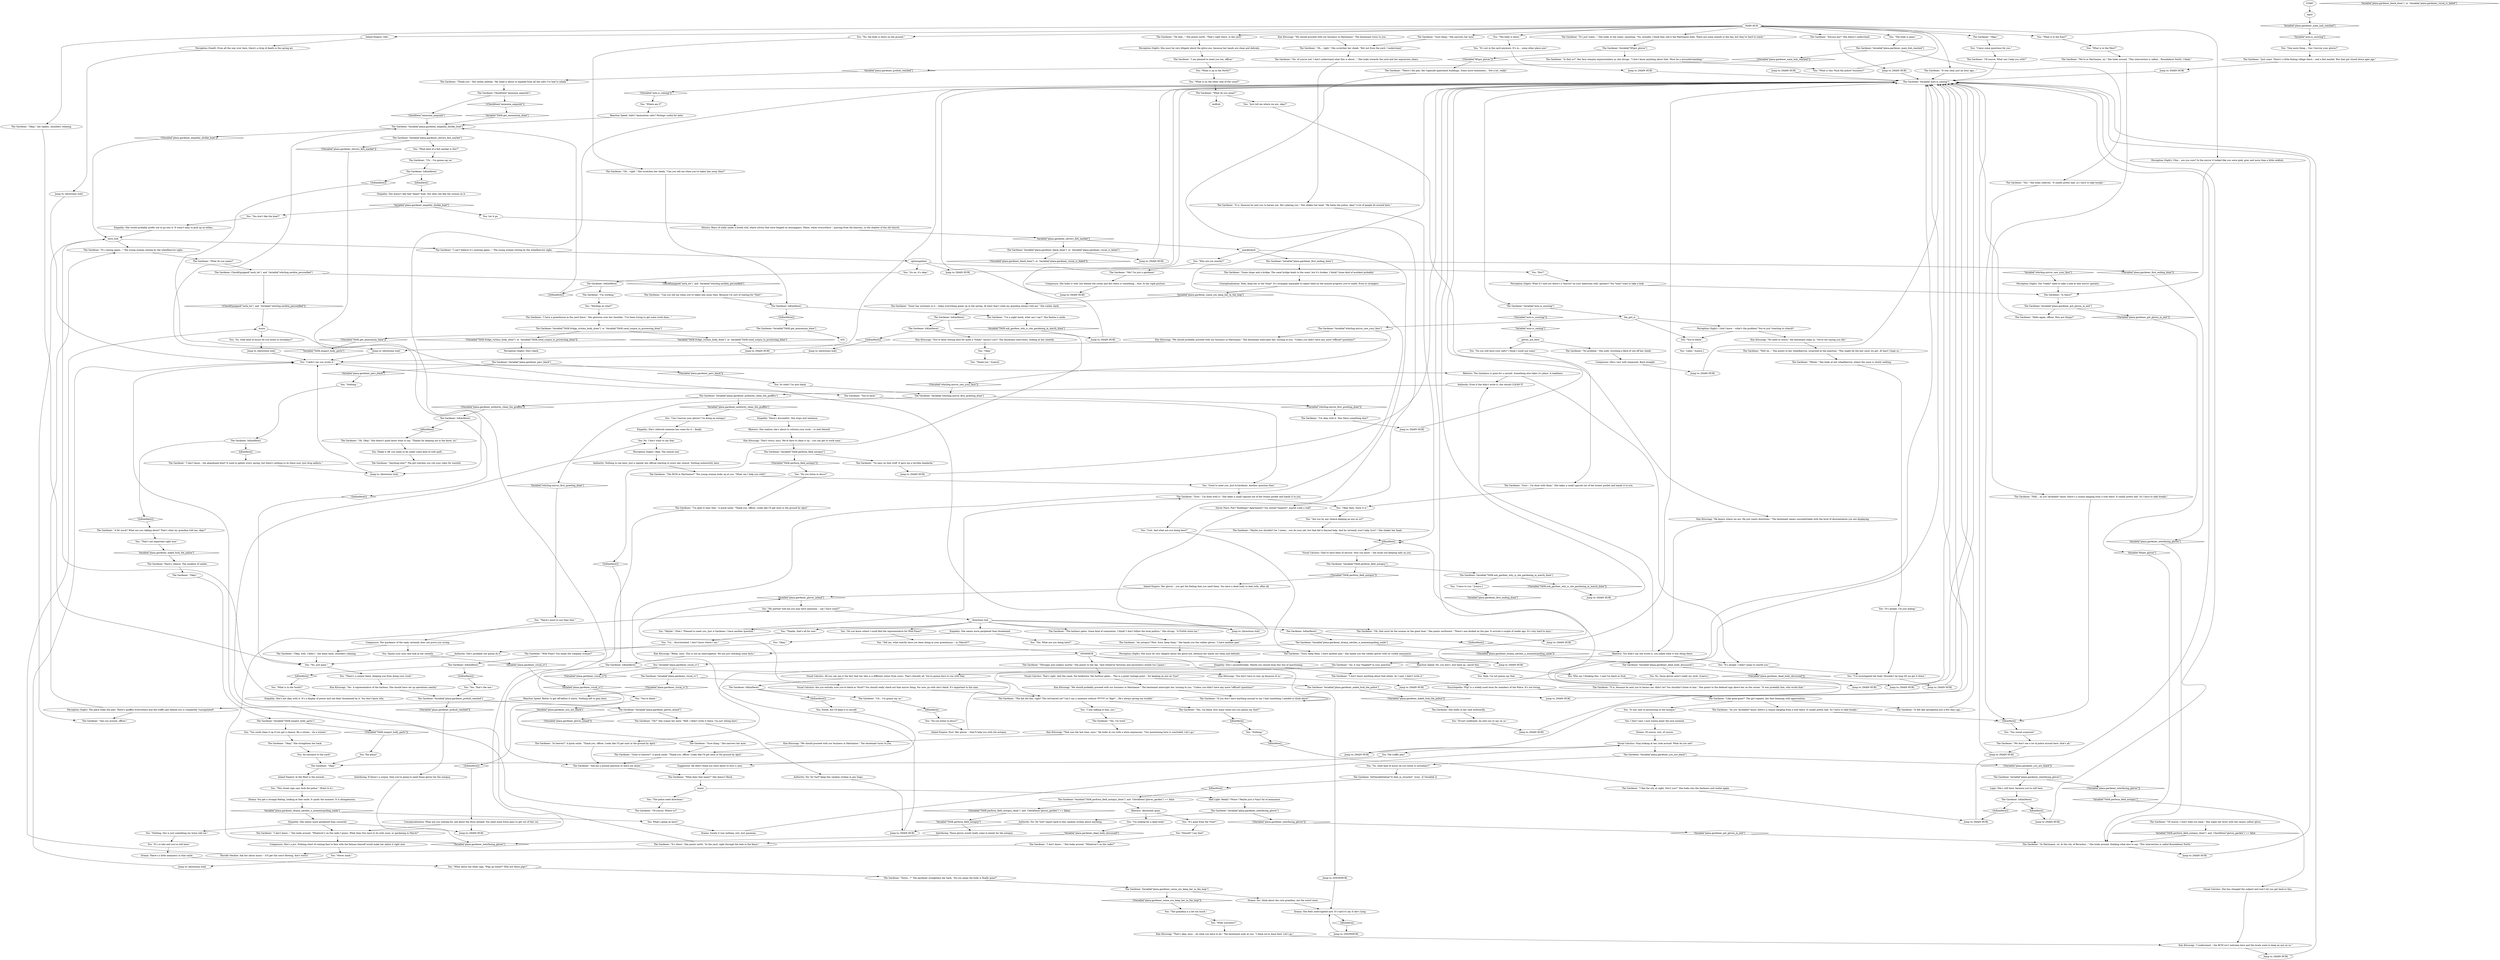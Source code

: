 # PLAZA / THE GARDENER
# The Gardener stands on the corner of Whirling and is there to help you navigate the streets of Martinaise. Later it turns out she's a Union spy. You get to know from here that Joyce is in town.
# ==================================================
digraph G {
	  0 [label="START"];
	  1 [label="input"];
	  2 [label="Savoir Faire: Pier? Buildings? Apartments? You should *explore*, maybe scale a wall?"];
	  3 [label="The Gardener: IsKimHere()"];
	  4 [label="IsKimHere()", shape=diamond];
	  5 [label="!(IsKimHere())", shape=diamond];
	  6 [label="You: \"The body is down.\""];
	  7 [label="The Gardener: \"Oh... right.\" She scratches her cheek. \"Can you tell me when you've taken him away then?\""];
	  8 [label="You: \"The body is gone.\""];
	  9 [label="You: \"Go on, it's okay.\""];
	  10 [label="You: \"But?\""];
	  11 [label="The Gardener: Variable[\"whirling.mirror_first_greeting_done\"]"];
	  12 [label="Variable[\"whirling.mirror_first_greeting_done\"]", shape=diamond];
	  13 [label="!(Variable[\"whirling.mirror_first_greeting_done\"])", shape=diamond];
	  14 [label="The Gardener: IsKimHere()"];
	  15 [label="IsKimHere()", shape=diamond];
	  16 [label="!(IsKimHere())", shape=diamond];
	  17 [label="The Gardener: IsKimHere()"];
	  18 [label="IsKimHere()", shape=diamond];
	  19 [label="!(IsKimHere())", shape=diamond];
	  20 [label="You: \"Yes. That's the one.\""];
	  21 [label="You: \"You don't like the boat?\""];
	  22 [label="You: Let it go."];
	  23 [label="The Gardener: \"Anything else?\" The girl watches you rub your sides for warmth."];
	  24 [label="You: \"Working on what?\""];
	  25 [label="You: \"Cool. And what are you doing here?\""];
	  26 [label="The Gardener: \"Of course. Where to?\""];
	  27 [label="You: \"Thanks, that's all for now.\""];
	  28 [label="You: What's going on here?"];
	  29 [label="You: The traffic jam?"];
	  30 [label="You: Why am I thinking this, I said I'm black as fuck."];
	  31 [label="music"];
	  32 [label="You: \"Nothing, this is just something my brain told me.\""];
	  33 [label="The Gardener: CheckItem(\"ammonia_ampoule\")"];
	  34 [label="CheckItem(\"ammonia_ampoule\")", shape=diamond];
	  35 [label="!(CheckItem(\"ammonia_ampoule\"))", shape=diamond];
	  36 [label="Inland Empire: Her gloves -- you get the feeling that you need them. You have a dead body to deal with, after all."];
	  37 [label="Composure: She's very well composed. Back straight."];
	  38 [label="The Gardener: Variable[\"plaza.gardener_authority_clean_the_graffito\"]"];
	  39 [label="Variable[\"plaza.gardener_authority_clean_the_graffito\"]", shape=diamond];
	  40 [label="!(Variable[\"plaza.gardener_authority_clean_the_graffito\"])", shape=diamond];
	  41 [label="Jump to: [MAIN HUB]"];
	  42 [label="The Gardener: Variable[\"plaza.gardener_perc_black\"]"];
	  43 [label="Variable[\"plaza.gardener_perc_black\"]", shape=diamond];
	  44 [label="!(Variable[\"plaza.gardener_perc_black\"])", shape=diamond];
	  45 [label="music"];
	  46 [label="The Gardener: IsKimHere()"];
	  47 [label="IsKimHere()", shape=diamond];
	  48 [label="!(IsKimHere())", shape=diamond];
	  49 [label="The Gardener: \"I have a greenhouse in the yard there.\" She gestures over her shoulder. \"I've been trying to get some work done...\""];
	  50 [label="The Gardener: \"It's there.\" She points north. \"In the yard, right through the hole in the fence.\""];
	  51 [label="You: \"It was sent to processing in the morgue.\""];
	  52 [label="Drama: Of course, sire, of course."];
	  53 [label="Perception (Sight): Okay. The stimuli end."];
	  54 [label="You: \"It's alright, I didn't mean to startle you.\""];
	  55 [label="Encyclopedia: *Pig* is a widely-used term for members of the Police. It's not loving."];
	  56 [label="The Gardener: \"Okay.\" She straightens her back."];
	  57 [label="You: \"It's gone from the *tree*.\""];
	  58 [label="Jump to: [MAIN HUB]"];
	  59 [label="Rhetoric: She realizes she's about to criticize your work -- or lack thereof."];
	  60 [label="You: \"You're black.\""];
	  61 [label="You: \"So, what kind of music do you listen to nowadays?\""];
	  62 [label="The Gardener: \"We don't see a lot of police around here, that's all.\""];
	  63 [label="The Gardener: \"Me? I'm just a gardener.\""];
	  64 [label="Interfacing: Those gloves would really come in handy for the autopsy."];
	  65 [label="The Gardener: CheckEquipped(\"neck_tie\")  and  Variable[\"whirling.necktie_personified\"]"];
	  66 [label="CheckEquipped(\"neck_tie\")  and  Variable[\"whirling.necktie_personified\"]", shape=diamond];
	  67 [label="!(CheckEquipped(\"neck_tie\")  and  Variable[\"whirling.necktie_personified\"])", shape=diamond];
	  68 [label="The Gardener: \"Sure -- I'm done with them.\" She takes a small capsule out of her breast pocket and hands it to you."];
	  69 [label="Drama: Surely it was nothing, sire. Just paranoia."];
	  70 [label="You: Yeah, I'm not gonna say that."];
	  71 [label="You: \"I was talking to him, yes.\""];
	  72 [label="The Gardener: Variable[\"TASK.fridge_victims_body_done\"]  or  Variable[\"TASK.send_corpse_to_processing_done\"]"];
	  73 [label="Variable[\"TASK.fridge_victims_body_done\"]  or  Variable[\"TASK.send_corpse_to_processing_done\"]", shape=diamond];
	  74 [label="!(Variable[\"TASK.fridge_victims_body_done\"]  or  Variable[\"TASK.send_corpse_to_processing_done\"])", shape=diamond];
	  75 [label="Jump to: [MAIN HUB]"];
	  76 [label="The Gardener: IsKimHere()"];
	  77 [label="IsKimHere()", shape=diamond];
	  78 [label="!(IsKimHere())", shape=diamond];
	  79 [label="Jump to: [directions hub]"];
	  80 [label="Composure: She hides it well, but behind the sweat and dirt there is something... else. In her rigid posture."];
	  81 [label="Authority: Nothing to see here. Just a regular law official reacting to every day stimuli. Nothing noteworthy here."];
	  82 [label="Jump to: [directions hub]"];
	  83 [label="The Gardener: \"Of course. What can I help you with?\""];
	  84 [label="The Gardener: \"Of course, I won't hold you back.\" She wipes her brow with the canary yellow glove."];
	  85 [label="The Gardener: \"There's the pier, the Capeside apartment buildings. Some more tenements... Not a lot, really.\""];
	  86 [label="You: \"What is on the other side of the canal?\""];
	  87 [label="Conceptualization: Yeah, keep her in the *loop*. It's strangely enjoyable to report back on the minute progress you've made. Even to strangers."];
	  88 [label="The Gardener: IsKimHere()"];
	  89 [label="IsKimHere()", shape=diamond];
	  90 [label="!(IsKimHere())", shape=diamond];
	  91 [label="The Gardener: \"I'm a night hawk, what can I say?\" She flashes a smile."];
	  92 [label="Drama: There's a little meanness in that smile."];
	  93 [label="Perception (Smell): Even all the way over here, there's a drop of death in the spring air."];
	  94 [label="You: No. I don't want to say that."];
	  95 [label="Kim Kitsuragi: \"No need to worry,\" the lieutenant steps in, \"we're not saying you did.\""];
	  96 [label="The Gardener: \"Oh. Okay.\" She doesn't quite know what to say. \"Thanks for keeping me in the know, sir.\""];
	  97 [label="Jump to: [MAIN HUB]"];
	  98 [label="You: Shake it off, you seem to be under some kind of cold spell..."];
	  99 [label="The Gardener: Variable[\"plaza.gardener_black_done\"]  or  Variable[\"plaza.gardener_viscal_rc_failed\"]"];
	  100 [label="Variable[\"plaza.gardener_black_done\"]  or  Variable[\"plaza.gardener_viscal_rc_failed\"]", shape=diamond];
	  101 [label="!(Variable[\"plaza.gardener_black_done\"]  or  Variable[\"plaza.gardener_viscal_rc_failed\"])", shape=diamond];
	  102 [label="Jump to: [MAIN HUB]"];
	  103 [label="You: \"I have some questions for you.\""];
	  104 [label="The Gardener: \"It's raining again...\" The young woman resting by the wheelbarrow sighs."];
	  105 [label="gloves_are_here"];
	  106 [label="You: \"My partner told me you may have ammonia -- can I have some?\""];
	  107 [label="You: \"What is in the East?\""];
	  108 [label="The Gardener: \"The harbour gates. Some kind of commotion, I think? I don't follow the local politics.\" She shrugs. \"A Frittte store too.\""];
	  109 [label="You: \"What is in the West?\""];
	  110 [label="Jump to: [directions hub]"];
	  111 [label="Rhetoric: You didn't say she wrote it, you asked what it was doing there."];
	  112 [label="Authority: No! Do *not* keep this random civilian in any loops."];
	  113 [label="The Gardener: \"Snow has nutrients in it -- helps everything green up in the spring. At least that's what my grandma always told me.\" She smiles shyly."];
	  114 [label="The Gardener: \"Mhmh.\" She looks at her wheelbarrow, where the snow is slowly melting."];
	  115 [label="You: \"Are you by any chance keeping an eye on us?\""];
	  116 [label="Kim Kitsuragi: \"We should probably proceed with our business in Martinaise.\" The lieutenant interrupts her, turning to you. \"Unless you didn't have any more *official* questions?\""];
	  117 [label="You: \"Do you listen to disco?\""];
	  118 [label="Jump to: [MAIN HUB]"];
	  119 [label="Jump to: [MAIN HUB]"];
	  120 [label="You: \"What about the other sign. *Pigs go home*? Who are these pigs?\""];
	  121 [label="Authority: Even if she didn't write it, she should CLEAN IT."];
	  122 [label="The Gardener: \"Like gone-gone?\" The girl repeats, her face beaming with appreciation."];
	  123 [label="The Gardener: Variable[\"plaza.gardener_main_hub_reached\"]"];
	  124 [label="Variable[\"plaza.gardener_main_hub_reached\"]", shape=diamond];
	  125 [label="!(Variable[\"plaza.gardener_main_hub_reached\"])", shape=diamond];
	  126 [label="The Gardener: \"Yes.\" She looks relieved. \"It smells pretty bad, so I have to take breaks.\""];
	  127 [label="Kim Kitsuragi: \"Yes. A representative of the harbour. She should have set up operations nearby.\""];
	  128 [label="You: \"What is in the South?\""];
	  129 [label="You: \"Maybe.\" (Nod.) \"Pleased to meet you, Just A Gardener. I have another question.\""];
	  130 [label="You: Squint your eyes and look at her intently."];
	  131 [label="You: Variable[\"plaza.gardener_viscal_rc\"]"];
	  132 [label="Variable[\"plaza.gardener_viscal_rc\"]", shape=diamond];
	  133 [label="!(Variable[\"plaza.gardener_viscal_rc\"])", shape=diamond];
	  134 [label="The Gardener: Variable[\"plaza.gardener_viscal_rc\"]"];
	  135 [label="Variable[\"plaza.gardener_viscal_rc\"]", shape=diamond];
	  136 [label="!(Variable[\"plaza.gardener_viscal_rc\"])", shape=diamond];
	  137 [label="Visual Calculus: Are you entirely sure you're black as *fuck*? You should really check out that mirror thing. For now, go with she's black. It's important to the case."];
	  138 [label="Jump to: [MAIN HUB]"];
	  139 [label="The Gardener: Variable[\"TASK.perform_field_autopsy\"]"];
	  140 [label="Variable[\"TASK.perform_field_autopsy\"]", shape=diamond];
	  141 [label="!(Variable[\"TASK.perform_field_autopsy\"])", shape=diamond];
	  142 [label="The Gardener: Variable[\"TASK.ask_gardner_why_is_she_gardening_in_march_done\"]"];
	  143 [label="Variable[\"TASK.ask_gardner_why_is_she_gardening_in_march_done\"]", shape=diamond];
	  144 [label="!(Variable[\"TASK.ask_gardner_why_is_she_gardening_in_march_done\"])", shape=diamond];
	  145 [label="You: \"I have to run.\" [Leave.]"];
	  146 [label="The Gardener: \"Oh that...\" She points north. \"That's right there, in the yard.\""];
	  147 [label="Jump to: [MAIN HUB]"];
	  148 [label="You: So what? I'm also black."];
	  149 [label="Perception (Sight): I don't know -- what's the problem? You're just *reacting to stimuli*."];
	  150 [label="The Gardener: \"I don't know...\" She looks around. \"Whatever's on the radio?\""];
	  151 [label="Jump to: [directions hub]"];
	  152 [label="intro_hub"];
	  153 [label="You: \"Good to meet you, Just-A-Gardener. Another question then.\""];
	  154 [label="The Gardener: Variable[\"plaza.gardener_first_ending_done\"]"];
	  155 [label="Variable[\"plaza.gardener_first_ending_done\"]", shape=diamond];
	  156 [label="!(Variable[\"plaza.gardener_first_ending_done\"])", shape=diamond];
	  157 [label="The Gardener: \"Some shops and a bridge. The canal bridge leads to the coast, but it's broken, I think? Some kind of accident probably.\""];
	  158 [label="Empathy: She's not okay with it. It's a display of power and she feels threatened by it. You don't know why."];
	  159 [label="Jump to: [MAIN HUB]"];
	  160 [label="Perception (Sight): The place looks the part. There's graffito everywhere and the traffic jam behind you is completely *unregulated*."];
	  161 [label="Jump to: [MAIN HUB]"];
	  162 [label="The Gardener: Variable[\"TASK.inspect_body_parts\"]"];
	  163 [label="Variable[\"TASK.inspect_body_parts\"]", shape=diamond];
	  164 [label="!(Variable[\"TASK.inspect_body_parts\"])", shape=diamond];
	  165 [label="You: \"You could clean it up if you get a chance. Be a citizen -- be a winner.\""];
	  166 [label="Empathy: There's discomfort. She stops mid sentence."];
	  167 [label="Perception (Sight): She's black."];
	  168 [label="Kim Kitsuragi: \"We should proceed with our business in Martinaise.\" The lieutenant turns to you."];
	  169 [label="The Gardener: \"I don't know... the abandoned kind? It used to gather every spring, but there's nothing to do there now. Just drug addicts.\""];
	  170 [label="The Gardener: \"Uh... I'm gonna say no.\""];
	  171 [label="The Gardener: \"I'm glad to hear that.\" A quick smile. \"Thank you, officer. Looks like I'll get mint in the ground by April.\""];
	  172 [label="You: I don't care, I just wanna enjoy the nice moment."];
	  173 [label="Empathy: She seems more perplexed than cornered."];
	  174 [label="Composure: She's a pro. Nothing short of coming face to face with the fatman himself would make her admit it right now."];
	  175 [label="You: \"What is this *fuck the police* business?\""];
	  176 [label="The Gardener: \"Excuse me?\" She doesn't understand."];
	  177 [label="MAIN HUB"];
	  178 [label="The Gardener: Variable[\"auto.is_raining\"]"];
	  179 [label="Variable[\"auto.is_raining\"]", shape=diamond];
	  180 [label="!(Variable[\"auto.is_raining\"])", shape=diamond];
	  181 [label="The Gardener: Variable[\"auto.is_snowing\"]"];
	  182 [label="Variable[\"auto.is_snowing\"]", shape=diamond];
	  183 [label="!(Variable[\"auto.is_snowing\"])", shape=diamond];
	  184 [label="the_girl_is"];
	  185 [label="You: \"Nothing.\""];
	  186 [label="The Gardener: \"You're back.\""];
	  187 [label="The Gardener: \"Thank you.\" She smiles politely. \"My head is about to explode from all the salts I've had to inhale.\""];
	  188 [label="The Gardener: Variable[\"TASK.perform_field_autopsy\"]"];
	  189 [label="Variable[\"TASK.perform_field_autopsy\"]", shape=diamond];
	  190 [label="!(Variable[\"TASK.perform_field_autopsy\"])", shape=diamond];
	  191 [label="The Gardener: \"Go easy on that stuff. It gave me a terrible headache.\""];
	  192 [label="You: \"Okay then. Snow it is.\""];
	  193 [label="Jump to: [SNOWHUB]"];
	  194 [label="Visual Calculus: That's right. And the canal, the bookstore, the harbour gates... This is a great vantage point -- for keeping an eye on *you*."];
	  195 [label="The Gardener: \"Okay.\""];
	  196 [label="You: \"It's so late and you're still here.\""];
	  197 [label="Inland Empire: Odd..."];
	  198 [label="Jump to: [MAIN HUB]"];
	  199 [label="You: \"Evrart confirmed, he sent you to spy on us.\""];
	  200 [label="The Gardener: \"Okay,\" she replies, shoulders relaxing."];
	  201 [label="You: \"I've investigated the body. Shouldn't be long till we get it down.\""];
	  202 [label="You: \"No, the body is down on the ground.\""];
	  203 [label="You: \"I'm looking for a dead body.\""];
	  204 [label="The Gardener: \"Oh, that must be the woman on the giant boat.\" She points northwest. \"There's one docked on the pier. It arrived a couple of weeks ago. It's very hard to miss.\""];
	  205 [label="The Gardener: Variable[\"plaza.gardener_prehub_reached\"]"];
	  206 [label="Variable[\"plaza.gardener_prehub_reached\"]", shape=diamond];
	  207 [label="!(Variable[\"plaza.gardener_prehub_reached\"])", shape=diamond];
	  208 [label="The Gardener: Variable[\"plaza.gardener_gloves_inland\"]"];
	  209 [label="Variable[\"plaza.gardener_gloves_inland\"]", shape=diamond];
	  210 [label="!(Variable[\"plaza.gardener_gloves_inland\"])", shape=diamond];
	  211 [label="The Gardener: \"Oh?\" She cranes her neck. \"Well, I didn't write it there. I'm just sitting here.\""];
	  212 [label="Drama: You get a strange feeling, looking at that smile. It spoils the moment. It is disingenuous."];
	  213 [label="The Gardener: \"Ask me a normal question or leave me alone.\""];
	  214 [label="You: Noted, but I'll keep it to myself."];
	  215 [label="The Gardener: Variable[\"plaza.gardener_asked_fuck_the_police\"]"];
	  216 [label="Variable[\"plaza.gardener_asked_fuck_the_police\"]", shape=diamond];
	  217 [label="!(Variable[\"plaza.gardener_asked_fuck_the_police\"])", shape=diamond];
	  218 [label="Jump to: [MAIN HUB]"];
	  219 [label="The Gardener: \"If you don't have anything normal to say I had something I needed to think about.\""];
	  220 [label="Conceptualization: What are you waiting for, ask about the disco already. You need some fresh jams to get out of this rut."];
	  221 [label="Inland Empire: In the West is the miracle..."];
	  222 [label="The Gardener: Variable[\"XP.got_gloves\"]"];
	  223 [label="Variable[\"XP.got_gloves\"]", shape=diamond];
	  224 [label="!(Variable[\"XP.got_gloves\"])", shape=diamond];
	  225 [label="The Gardener: \"Is that so?\" Her face remains expressionless as she shrugs. \"I don't know anything about that. Must be a misunderstanding.\""];
	  226 [label="Jump to: [MAIN HUB]"];
	  227 [label="You: \"Never mind.\""];
	  228 [label="The Gardener: \"In heaven?\" A quick smile. \"Thank you, officer. Looks like I'll get mint in the ground by April.\""];
	  229 [label="Jump to: [MAIN HUB]"];
	  230 [label="The Gardener: \"I am pleased to meet you too, officer.\""];
	  231 [label="The Gardener: \"Sure -- I'm done with it.\" She takes a small capsule out of her breast pocket and hands it to you."];
	  232 [label="directions hub"];
	  233 [label="You: \"I didn't say you wrote it.\""];
	  234 [label="The Gardener: \"Sir, it was *implied* in your question.\""];
	  235 [label="Rhetoric: The timidness is gone for a second. Something else takes it's place. A readiness."];
	  236 [label="Visual Calculus: All you can see is the fact that her skin is a different colour from yours. That's literally all. You're gonna have to run with that."];
	  237 [label="Reaction Speed: Better to get off before it starts. Nothing left to gain here."];
	  238 [label="The Gardener: \"It is, because he sent you to harass me, didn't he? You shouldn't listen to him.\" She points to the defaced sign above her on the corner. \"It was probably him, who wrote that.\""];
	  239 [label="The Gardener: There's silence. The smallest of smiles."];
	  240 [label="Jump to: [MAIN HUB]"];
	  241 [label="The Gardener: \"What does that mean?\" She doesn't flinch."];
	  242 [label="The Gardener: Variable[\"plaza.gardener_interfacing_gloves\"]"];
	  243 [label="Variable[\"plaza.gardener_interfacing_gloves\"]", shape=diamond];
	  244 [label="!(Variable[\"plaza.gardener_interfacing_gloves\"])", shape=diamond];
	  245 [label="Logic: She's still here, because you're still here."];
	  246 [label="Jump to: [MAIN HUB]"];
	  247 [label="You: \"It's alright, I'm just asking.\""];
	  248 [label="You: \"Can I borrow your gloves? I'm doing an autopsy.\""];
	  249 [label="The Gardener: \"It was clear just an hour ago...\""];
	  250 [label="The Gardener: \"What do you mean?\""];
	  251 [label="You: \"Later.\" [Leave.]"];
	  252 [label="The Gardener: \"See you around, officer.\""];
	  253 [label="The Gardener: \"In Martinaise, sir. In the city of Revachol...\" She looks around, thinking what else to say. \"This intersection is called Roundabout North.\""];
	  254 [label="The Gardener: \"Wild Pines? You mean the company woman?\""];
	  255 [label="You: \"Tell me, what exactly have you been doing in your greenhouse -- in *March*?\""];
	  256 [label="The Gardener: \"Sure thing.\" She narrows her eyes."];
	  257 [label="The Gardener: \"A bit much? What are you talking about? That's what my grandma told me, okay?\""];
	  258 [label="You: \"What nutrients?\""];
	  259 [label="Reaction Speed: No, you don't. Just back up, cancel this."];
	  260 [label="The Gardener: IsKimHere()"];
	  261 [label="IsKimHere()", shape=diamond];
	  262 [label="!(IsKimHere())", shape=diamond];
	  263 [label="The Gardener: \"Uh... I'm gonna say no.\""];
	  264 [label="Inland Empire: Psst! Her gloves -- they'll help you with the autopsy."];
	  265 [label="Visual Calculus: She has changed the subject and won't let you get back to this."];
	  266 [label="Jump to: [directions hub]"];
	  267 [label="You: \"This street sign says fuck the police.\" (Point to it.)"];
	  268 [label="The Gardener: \"I don't know anything about that either. As I said, I didn't write it.\""];
	  269 [label="The Gardener: \"Down...?\" The gardener straightens her back. \"Do you mean the body is finally gone?\""];
	  270 [label="You: \"It's not in the yard anymore. It's in... some other place now.\""];
	  271 [label="The Gardener: \"It felt like springtime just a few days ago...\""];
	  272 [label="optionsgohere"];
	  273 [label="Kim Kitsuragi: \"Don't worry, miss. We're here to clean it up -- you can get to work soon.\""];
	  274 [label="You: \"You sound surprised.\""];
	  275 [label="The Gardener: \"I can't believe it's snowing again...\" The young woman resting by the wheelbarrow sighs."];
	  276 [label="You: \"One more thing... Can I borrow your gloves?\""];
	  277 [label="You: \"Do you still have your salts? I think I could use some.\""];
	  278 [label="The Gardener: \"It's just water...\" She looks at the water, squinting. \"No, actually, I think they call it the Martinaise Inlet. There are some islands in the bay, but they're hard to reach.\""];
	  279 [label="The Gardener: \"We're in Martinaise, sir.\" She looks around. \"This intersection is called... Roundabout North, I think.\""];
	  280 [label="Kim Kitsuragi: \"He knows where we are. He just wants directions.\" The lieutenant seems uncomfortable with the level of disorientation you are displaying."];
	  281 [label="The Gardener: Variable[\"TASK.perform_field_autopsy_done\"]  and  CheckItem(\"gloves_garden\") == false"];
	  282 [label="Variable[\"TASK.perform_field_autopsy_done\"]  and  CheckItem(\"gloves_garden\") == false", shape=diamond];
	  283 [label="!(Variable[\"TASK.perform_field_autopsy_done\"]  and  CheckItem(\"gloves_garden\") == false)", shape=diamond];
	  284 [label="Rhetoric: Absolutely gone."];
	  285 [label="The Gardener: Variable[\"plaza.gardener_conze_yes_keep_her_in_the_loop\"]"];
	  286 [label="Variable[\"plaza.gardener_conze_yes_keep_her_in_the_loop\"]", shape=diamond];
	  287 [label="!(Variable[\"plaza.gardener_conze_yes_keep_her_in_the_loop\"])", shape=diamond];
	  288 [label="Drama: Yes, think about the cute grandma, not the weird snow."];
	  289 [label="The Gardener: IsKimHere()"];
	  290 [label="IsKimHere()", shape=diamond];
	  291 [label="!(IsKimHere())", shape=diamond];
	  292 [label="The Gardener: IsKimHere()"];
	  293 [label="IsKimHere()", shape=diamond];
	  294 [label="!(IsKimHere())", shape=diamond];
	  295 [label="Kim Kitsuragi: \"You've been resting here for quite a *while*, haven't you?\" The lieutenant intervenes, looking at her intently."];
	  296 [label="Visual Calculus: Glad to have been of service. Now you know -- the locals are keeping tabs on you."];
	  297 [label="Suggestion: He didn't think you were about to bust a case."];
	  298 [label="Kim Kitsuragi: \"We should proceed with our business in Martinaise.\" The lieutenant turns to you."];
	  299 [label="The Gardener: \"I like the city at night. Don't you?\" She looks into the darkness and smiles again."];
	  300 [label="Jump to: [MAIN HUB]"];
	  301 [label="Jump to: [MAIN HUB]"];
	  302 [label="You: \"No, just gone.\""];
	  303 [label="The Gardener: \"As you *probably* know, there's a corpse hanging from a tree there. It smells pretty bad. So I have to take breaks.\""];
	  304 [label="The Gardener: IsKimHere()"];
	  305 [label="IsKimHere()", shape=diamond];
	  306 [label="!(IsKimHere())", shape=diamond];
	  307 [label="The Gardener: \"I'm working.\""];
	  308 [label="The Gardener: \"Sure, keep them. I have another pair.\" She hands you the rubber gloves with no visible annoyance."];
	  309 [label="The Gardener: \"Just coast. There's a little fishing village there... and a fish market. But that got closed down ages ago.\""];
	  310 [label="The Gardener: \"What do you mean?\""];
	  311 [label="Reaction Speed: Salts? Ammonium salts? Perhaps useful for later."];
	  312 [label="You: The plaza?"];
	  313 [label="Jump to: [MAIN HUB]"];
	  314 [label="Kim Kitsuragi: \"I understand -- the RCM isn't welcome here and the locals want to keep an eye on us.\""];
	  315 [label="Kim Kitsuragi: \"That was the last time, miss.\" He looks at you with a stern expression. \"Our questioning here is concluded. Let's go.\""];
	  316 [label="You: \"Nothing.\""];
	  317 [label="You: \"The police need directions.\""];
	  318 [label="Perception (Sight): Uhm... are you sure? In the mirror it looked like you were pink, grey and more than a little reddish."];
	  319 [label="Perception (Sight): You *really* need to take a look at that mirror upstairs."];
	  320 [label="You: \"There's more to you than that.\""];
	  321 [label="You: \"Who are you exactly?\""];
	  322 [label="The Gardener: \"Okay.\""];
	  323 [label="Authority: She's probably not gonna do it."];
	  324 [label="You: An entrance to the yard?"];
	  325 [label="The Gardener: Variable[\"plaza.gardener_you_are_black\"]"];
	  326 [label="Variable[\"plaza.gardener_you_are_black\"]", shape=diamond];
	  327 [label="!(Variable[\"plaza.gardener_you_are_black\"])", shape=diamond];
	  328 [label="You: \"So, what kind of music do you listen to nowadays?\""];
	  329 [label="Half Light: Really? *None.* Maybe just a *tiny* bit of annoyance."];
	  330 [label="Jump to: [MAIN HUB]"];
	  331 [label="The Gardener: \"Oh... right.\" She scratches her cheek. \"But not from the yard. I understand.\""];
	  332 [label="You: *Should* I say that?"];
	  333 [label="The Gardener: Variable[\"whirling.mirror_saw_your_face\"]"];
	  334 [label="Variable[\"whirling.mirror_saw_your_face\"]", shape=diamond];
	  335 [label="!(Variable[\"whirling.mirror_saw_your_face\"])", shape=diamond];
	  336 [label="Kim Kitsuragi: \"We should probably proceed with our business in Martinaise.\" The lieutenant interrupts her, turning to you. \"Unless you didn't have any more *official* questions?\""];
	  337 [label="Empathy: She doesn't like that *giant* boat. Nor does she like the woman on it."];
	  338 [label="Jump to: [MAIN HUB]"];
	  339 [label="The Gardener: \"Is there?\""];
	  340 [label="Composure: The quickness of the reply certainly does not prove you wrong."];
	  341 [label="The Gardener: Variable[\"plaza.gardener_got_gloves_in_exit\"]"];
	  342 [label="Variable[\"plaza.gardener_got_gloves_in_exit\"]", shape=diamond];
	  343 [label="!(Variable[\"plaza.gardener_got_gloves_in_exit\"])", shape=diamond];
	  344 [label="The Gardener: \"Hello again, officer. How are things?\""];
	  345 [label="You: \"Where am I?\""];
	  346 [label="You: \"Do you know where I could find the representative for Wild Pines?\""];
	  347 [label="The Gardener: IsKimHere()"];
	  348 [label="IsKimHere()", shape=diamond];
	  349 [label="!(IsKimHere())", shape=diamond];
	  350 [label="The Gardener: Variable[\"plaza.gardener_drama_catches_a_momentspoiling_smile\"]"];
	  351 [label="Variable[\"plaza.gardener_drama_catches_a_momentspoiling_smile\"]", shape=diamond];
	  352 [label="!(Variable[\"plaza.gardener_drama_catches_a_momentspoiling_smile\"])", shape=diamond];
	  353 [label="Kim Kitsuragi: \"Relax, miss. This is not an interrogation. We are just checking some facts.\""];
	  354 [label="Jump to: [SNOWHUB]"];
	  355 [label="The Gardener: IsKimHere()"];
	  356 [label="IsKimHere()", shape=diamond];
	  357 [label="!(IsKimHere())", shape=diamond];
	  358 [label="Kim Kitsuragi: \"You don't have to stay up because of us.\""];
	  359 [label="Jump to: [MAIN HUB]"];
	  360 [label="The Gardener: \"Gone to heaven?\" A quick smile. \"Thank you, officer. Looks like I'll get mint in the ground by April.\""];
	  361 [label="You: \"There's a corpse there, keeping you from doing your work.\""];
	  362 [label="Jump to: [MAIN HUB]"];
	  363 [label="The Gardener: Variable[\"plaza.gardener_empathy_dislike_boat\"]"];
	  364 [label="Variable[\"plaza.gardener_empathy_dislike_boat\"]", shape=diamond];
	  365 [label="!(Variable[\"plaza.gardener_empathy_dislike_boat\"])", shape=diamond];
	  366 [label="The Gardener: Variable[\"plaza.gardener_shivers_fish_market\"]"];
	  367 [label="Variable[\"plaza.gardener_shivers_fish_market\"]", shape=diamond];
	  368 [label="!(Variable[\"plaza.gardener_shivers_fish_market\"])", shape=diamond];
	  369 [label="You: \"What kind of a fish market is this?\""];
	  370 [label="quicklyahub"];
	  371 [label="Jump to: [MAIN HUB]"];
	  372 [label="You: \"What is up in the North?\""];
	  373 [label="Empathy: She seems more perplexed than threatened."];
	  374 [label="Horrific Necktie: Ask her about music -- it'll get the convo flowing, don't worry!"];
	  375 [label="The Gardener: \"Can you tell me when you've taken him away then. Because I'm sort of waiting for *that*.\""];
	  376 [label="The Gardener: \"No, of course not! I don't understand what this is about...\" She looks towards the yard and her expression clears."];
	  377 [label="The Gardener: \"Maybe you shouldn't be. I mean... you do your job, but that kid is beyond help. And he certainly won't help *you*.\" She shakes her head."];
	  378 [label="The Gardener: \"Yes. I'm tired.\""];
	  379 [label="You: \"Okay.\""];
	  380 [label="The Gardener: \"I don't know...\" She looks around. \"Whatever's on the radio I guess. What does this have to do with snow, or gardening in March?\""];
	  381 [label="The Gardener: SetVariableValue(\"tc.that_in_revachol\", true) --[[ Variable[ ]]"];
	  382 [label="Jump to: [MAIN HUB]"];
	  383 [label="The Gardener: Variable[\"plaza.gardener_dead_body_discussed\"]"];
	  384 [label="Variable[\"plaza.gardener_dead_body_discussed\"]", shape=diamond];
	  385 [label="!(Variable[\"plaza.gardener_dead_body_discussed\"])", shape=diamond];
	  386 [label="You: No, those gloves aren't really my style. [Leave.]"];
	  387 [label="The Gardener: \"No problem.\" She nods, brushing a fleck of soil off her cheek."];
	  388 [label="You: \"I'm... disorientated. I don't know where I am.\""];
	  389 [label="You: \"Just tell me where we are, okay?\""];
	  390 [label="endhub"];
	  391 [label="Jump to: [MAIN HUB]"];
	  392 [label="Visual Calculus: Stop looking at her, look around! What do you see?"];
	  393 [label="You: \"You're black.\""];
	  394 [label="The Gardener: \"The kid did this, right? The red-haired rat? Can't say a sentence without *f****t* or *kipt*... He's always giving me trouble.\""];
	  395 [label="The Gardener: \"It is, because he sent you to harass me. He's playing you.\" She shakes her head. \"He hates the police, okay? A lot of people do around here.\""];
	  396 [label="The Gardener: She shifts in her seat awkwardly."];
	  397 [label="Jump to: [directions hub]"];
	  398 [label="The Gardener: \"An autopsy? Wow. Sure, keep them.\" She hands you the rubber gloves. \"I have another pair.\""];
	  399 [label="Empathy: She's relieved someone has come for it -- finally."];
	  400 [label="Perception (Sight): She must be very diligent about the glove-use, because her hands are clean and delicate."];
	  401 [label="Perception (Sight): She must be very diligent about the glove-use, because her hands are clean and delicate."];
	  402 [label="The Gardener: Variable[\"plaza.gardener_interfacing_gloves\"]"];
	  403 [label="Variable[\"plaza.gardener_interfacing_gloves\"]", shape=diamond];
	  404 [label="!(Variable[\"plaza.gardener_interfacing_gloves\"])", shape=diamond];
	  405 [label="Authority: No! Do *not* report back to this random civilian about anything."];
	  406 [label="You: \"The grandma is a bit too much.\""];
	  407 [label="The Gardener: \"Nitrogen and sulphur mostly.\" She points to the sky. \"And whatever factories and aerostatics exhale too I guess.\""];
	  408 [label="Kim Kitsuragi: \"That's okay, miss -- do what you have to do.\" The lieutenant nods at you. \"I think we're done here. Let's go.\""];
	  409 [label="The Gardener: \"Okay.\""];
	  410 [label="You: \"Thank you.\" [Leave]"];
	  411 [label="Empathy: She's uncomfortable. Maybe you should drop this line of questioning."];
	  412 [label="Jump to: [MAIN HUB]"];
	  413 [label="Jump to: [directions hub]"];
	  414 [label="The Gardener: \"Well... as you *probably* know, there's a corpse hanging from a tree there. It smells pretty bad. So I have to take breaks.\""];
	  415 [label="Perception (Sight): What if I told you there's a *mirror* on your bathroom wall, upstairs? You *may* want to take a look."];
	  416 [label="The Gardener: \"I'm okay with it. Was there something else?\""];
	  417 [label="Empathy: She would probably prefer not to go into it. It wasn't easy to pick up on either..."];
	  418 [label="Shivers: Rows of stalls under a broad roof, where silvery fish were heaped on newspapers. Water, water everywhere -- pouring from the heavens, in the shadow of the old church."];
	  419 [label="Jump to: [MAIN HUB]"];
	  420 [label="The Gardener: \"The RCM in Martinaise?\" The young woman looks up at you. \"What can I help you with?\""];
	  421 [label="Interfacing: If there's a corpse, then you're going to need those gloves for the autopsy."];
	  422 [label="You: \"Do you listen to disco?\""];
	  423 [label="You: \"Okay.\""];
	  424 [label="You: \"Yes. What are you doing here?\""];
	  425 [label="The Gardener: \"Okay, well, I didn't,\" she leans back, shoulders relaxing."];
	  426 [label="The Gardener: \"Well uh...\" She points to her wheelbarrow, surprised at the question. \"This might be the last snow we get. At least I hope so...\""];
	  427 [label="SNOWHUB"];
	  428 [label="Drama: She feels interrogated now. It's hard to say if she's lying."];
	  429 [label="You: \"That's not important right now.\""];
	  430 [label="The Gardener: \"Yes, I'm black, how many times are you gonna say that?\""];
	  431 [label="The Gardener: \"Sure thing.\" She narrows her eyes."];
	  432 [label="The Gardener: Variable[\"TASK.get_ammonium_done\"]"];
	  433 [label="Variable[\"TASK.get_ammonium_done\"]", shape=diamond];
	  434 [label="!(Variable[\"TASK.get_ammonium_done\"])", shape=diamond];
	  0 -> 1
	  1 -> 124
	  2 -> 398
	  3 -> 4
	  3 -> 5
	  4 -> 359
	  5 -> 301
	  6 -> 270
	  7 -> 88
	  8 -> 123
	  9 -> 304
	  10 -> 415
	  11 -> 12
	  11 -> 13
	  12 -> 320
	  13 -> 416
	  14 -> 16
	  14 -> 15
	  15 -> 337
	  16 -> 413
	  17 -> 18
	  17 -> 19
	  18 -> 169
	  19 -> 257
	  20 -> 205
	  21 -> 417
	  22 -> 418
	  23 -> 79
	  24 -> 49
	  25 -> 308
	  26 -> 233
	  27 -> 388
	  28 -> 69
	  29 -> 195
	  30 -> 138
	  31 -> 329
	  31 -> 317
	  32 -> 196
	  33 -> 34
	  33 -> 35
	  34 -> 363
	  35 -> 433
	  36 -> 209
	  37 -> 119
	  38 -> 40
	  38 -> 39
	  39 -> 248
	  39 -> 166
	  40 -> 76
	  41 -> 178
	  42 -> 43
	  42 -> 44
	  43 -> 185
	  44 -> 148
	  45 -> 186
	  45 -> 61
	  46 -> 48
	  46 -> 47
	  47 -> 128
	  48 -> 20
	  49 -> 72
	  50 -> 94
	  51 -> 172
	  52 -> 392
	  53 -> 81
	  54 -> 201
	  55 -> 122
	  56 -> 324
	  57 -> 332
	  58 -> 178
	  59 -> 273
	  60 -> 251
	  61 -> 151
	  62 -> 161
	  63 -> 80
	  64 -> 243
	  65 -> 66
	  65 -> 67
	  66 -> 375
	  67 -> 45
	  68 -> 192
	  69 -> 392
	  70 -> 238
	  71 -> 378
	  72 -> 73
	  72 -> 74
	  73 -> 75
	  74 -> 167
	  75 -> 178
	  76 -> 77
	  76 -> 78
	  77 -> 96
	  78 -> 302
	  79 -> 233
	  80 -> 371
	  81 -> 420
	  82 -> 233
	  83 -> 178
	  84 -> 282
	  85 -> 2
	  86 -> 310
	  87 -> 286
	  88 -> 90
	  88 -> 91
	  89 -> 299
	  90 -> 432
	  91 -> 143
	  92 -> 120
	  93 -> 82
	  94 -> 53
	  95 -> 426
	  96 -> 98
	  97 -> 178
	  98 -> 23
	  99 -> 101
	  99 -> 102
	  102 -> 178
	  103 -> 83
	  104 -> 250
	  105 -> 387
	  105 -> 277
	  106 -> 232
	  107 -> 109
	  108 -> 398
	  109 -> 279
	  110 -> 233
	  111 -> 121
	  111 -> 234
	  111 -> 54
	  112 -> 41
	  113 -> 289
	  114 -> 247
	  115 -> 377
	  116 -> 219
	  117 -> 264
	  118 -> 178
	  119 -> 178
	  120 -> 269
	  121 -> 38
	  122 -> 51
	  122 -> 271
	  122 -> 303
	  123 -> 125
	  123 -> 126
	  124 -> 182
	  125 -> 206
	  126 -> 305
	  127 -> 205
	  128 -> 158
	  129 -> 231
	  130 -> 132
	  131 -> 133
	  131 -> 134
	  132 -> 135
	  133 -> 135
	  134 -> 136
	  134 -> 137
	  135 -> 393
	  136 -> 237
	  137 -> 394
	  138 -> 178
	  139 -> 141
	  139 -> 142
	  140 -> 265
	  141 -> 36
	  142 -> 144
	  142 -> 145
	  143 -> 246
	  144 -> 198
	  145 -> 155
	  146 -> 400
	  147 -> 178
	  148 -> 11
	  149 -> 60
	  149 -> 95
	  150 -> 374
	  151 -> 233
	  152 -> 104
	  152 -> 275
	  152 -> 252
	  153 -> 231
	  154 -> 156
	  154 -> 157
	  156 -> 403
	  157 -> 87
	  158 -> 152
	  159 -> 178
	  160 -> 104
	  160 -> 252
	  161 -> 178
	  162 -> 164
	  162 -> 165
	  163 -> 363
	  164 -> 312
	  165 -> 56
	  166 -> 59
	  167 -> 42
	  168 -> 331
	  169 -> 79
	  170 -> 14
	  171 -> 213
	  172 -> 52
	  173 -> 32
	  173 -> 380
	  173 -> 118
	  174 -> 227
	  175 -> 177
	  176 -> 412
	  177 -> 256
	  177 -> 322
	  177 -> 197
	  177 -> 6
	  177 -> 200
	  177 -> 8
	  177 -> 202
	  177 -> 107
	  177 -> 176
	  177 -> 146
	  177 -> 278
	  177 -> 249
	  177 -> 318
	  178 -> 180
	  178 -> 181
	  179 -> 105
	  180 -> 345
	  181 -> 184
	  181 -> 183
	  182 -> 276
	  183 -> 179
	  184 -> 60
	  184 -> 333
	  184 -> 149
	  185 -> 17
	  186 -> 153
	  187 -> 33
	  188 -> 190
	  188 -> 191
	  189 -> 64
	  190 -> 422
	  191 -> 58
	  192 -> 115
	  193 -> 428
	  194 -> 116
	  194 -> 215
	  195 -> 221
	  196 -> 92
	  197 -> 93
	  198 -> 178
	  199 -> 226
	  200 -> 302
	  201 -> 97
	  202 -> 7
	  203 -> 384
	  204 -> 338
	  205 -> 208
	  205 -> 207
	  206 -> 187
	  207 -> 421
	  208 -> 210
	  208 -> 211
	  209 -> 106
	  211 -> 112
	  212 -> 351
	  213 -> 241
	  214 -> 297
	  215 -> 217
	  215 -> 218
	  216 -> 239
	  217 -> 396
	  218 -> 178
	  219 -> 219
	  220 -> 380
	  220 -> 118
	  221 -> 267
	  222 -> 224
	  222 -> 225
	  223 -> 253
	  224 -> 85
	  225 -> 175
	  226 -> 178
	  227 -> 397
	  228 -> 213
	  229 -> 178
	  230 -> 372
	  231 -> 192
	  232 -> 129
	  232 -> 27
	  232 -> 108
	  232 -> 204
	  232 -> 110
	  232 -> 373
	  232 -> 346
	  232 -> 347
	  233 -> 235
	  234 -> 236
	  235 -> 121
	  235 -> 54
	  236 -> 260
	  237 -> 160
	  238 -> 293
	  239 -> 409
	  240 -> 178
	  241 -> 31
	  242 -> 244
	  242 -> 245
	  243 -> 106
	  244 -> 140
	  245 -> 3
	  246 -> 178
	  247 -> 201
	  248 -> 399
	  249 -> 178
	  250 -> 65
	  253 -> 382
	  254 -> 46
	  255 -> 427
	  256 -> 331
	  257 -> 429
	  258 -> 408
	  259 -> 70
	  259 -> 394
	  259 -> 30
	  260 -> 262
	  260 -> 263
	  261 -> 316
	  262 -> 214
	  263 -> 356
	  264 -> 209
	  265 -> 314
	  266 -> 233
	  267 -> 212
	  268 -> 55
	  269 -> 285
	  270 -> 229
	  271 -> 178
	  272 -> 9
	  272 -> 10
	  272 -> 362
	  273 -> 188
	  274 -> 62
	  275 -> 272
	  276 -> 309
	  277 -> 68
	  278 -> 222
	  279 -> 414
	  280 -> 111
	  281 -> 283
	  281 -> 284
	  282 -> 253
	  283 -> 189
	  284 -> 57
	  284 -> 203
	  285 -> 288
	  285 -> 287
	  286 -> 113
	  287 -> 406
	  288 -> 428
	  289 -> 291
	  289 -> 292
	  290 -> 354
	  291 -> 355
	  292 -> 294
	  292 -> 295
	  293 -> 296
	  294 -> 266
	  295 -> 379
	  296 -> 139
	  297 -> 241
	  298 -> 360
	  299 -> 301
	  300 -> 178
	  301 -> 178
	  302 -> 361
	  303 -> 305
	  304 -> 306
	  304 -> 307
	  305 -> 274
	  306 -> 363
	  307 -> 24
	  308 -> 330
	  309 -> 419
	  310 -> 389
	  310 -> 390
	  311 -> 363
	  312 -> 195
	  313 -> 178
	  314 -> 240
	  315 -> 298
	  316 -> 89
	  317 -> 26
	  318 -> 339
	  319 -> 339
	  320 -> 340
	  321 -> 63
	  322 -> 103
	  323 -> 302
	  324 -> 195
	  325 -> 328
	  325 -> 327
	  326 -> 431
	  327 -> 242
	  328 -> 381
	  329 -> 402
	  330 -> 178
	  331 -> 376
	  332 -> 150
	  333 -> 336
	  333 -> 335
	  334 -> 319
	  335 -> 11
	  336 -> 413
	  337 -> 364
	  338 -> 178
	  339 -> 341
	  340 -> 425
	  340 -> 130
	  341 -> 344
	  341 -> 343
	  342 -> 253
	  343 -> 223
	  344 -> 178
	  345 -> 311
	  346 -> 255
	  347 -> 349
	  347 -> 350
	  348 -> 281
	  349 -> 111
	  350 -> 352
	  350 -> 353
	  351 -> 28
	  351 -> 173
	  352 -> 383
	  353 -> 355
	  354 -> 428
	  355 -> 357
	  355 -> 358
	  356 -> 117
	  357 -> 220
	  358 -> 300
	  359 -> 178
	  360 -> 213
	  361 -> 127
	  362 -> 178
	  363 -> 365
	  363 -> 366
	  364 -> 21
	  364 -> 22
	  365 -> 152
	  366 -> 368
	  366 -> 369
	  367 -> 370
	  367 -> 99
	  368 -> 79
	  369 -> 170
	  370 -> 321
	  370 -> 154
	  370 -> 25
	  371 -> 178
	  372 -> 86
	  373 -> 424
	  373 -> 423
	  374 -> 45
	  375 -> 88
	  376 -> 395
	  377 -> 293
	  378 -> 315
	  379 -> 410
	  380 -> 174
	  381 -> 348
	  382 -> 178
	  383 -> 385
	  383 -> 386
	  384 -> 50
	  385 -> 147
	  387 -> 37
	  388 -> 254
	  389 -> 280
	  391 -> 178
	  392 -> 313
	  392 -> 325
	  392 -> 29
	  393 -> 326
	  394 -> 430
	  394 -> 71
	  395 -> 293
	  396 -> 199
	  397 -> 233
	  398 -> 401
	  399 -> 94
	  400 -> 230
	  401 -> 411
	  402 -> 404
	  402 -> 405
	  403 -> 253
	  404 -> 342
	  405 -> 41
	  406 -> 258
	  407 -> 194
	  408 -> 314
	  409 -> 162
	  411 -> 268
	  411 -> 228
	  412 -> 178
	  413 -> 233
	  414 -> 305
	  415 -> 339
	  416 -> 159
	  417 -> 152
	  418 -> 367
	  419 -> 178
	  420 -> 153
	  421 -> 243
	  422 -> 171
	  423 -> 323
	  424 -> 308
	  425 -> 302
	  426 -> 114
	  427 -> 193
	  427 -> 259
	  427 -> 131
	  427 -> 407
	  428 -> 290
	  429 -> 216
	  430 -> 261
	  431 -> 360
	  432 -> 434
	  432 -> 435
	  433 -> 363
	  434 -> 163
}

